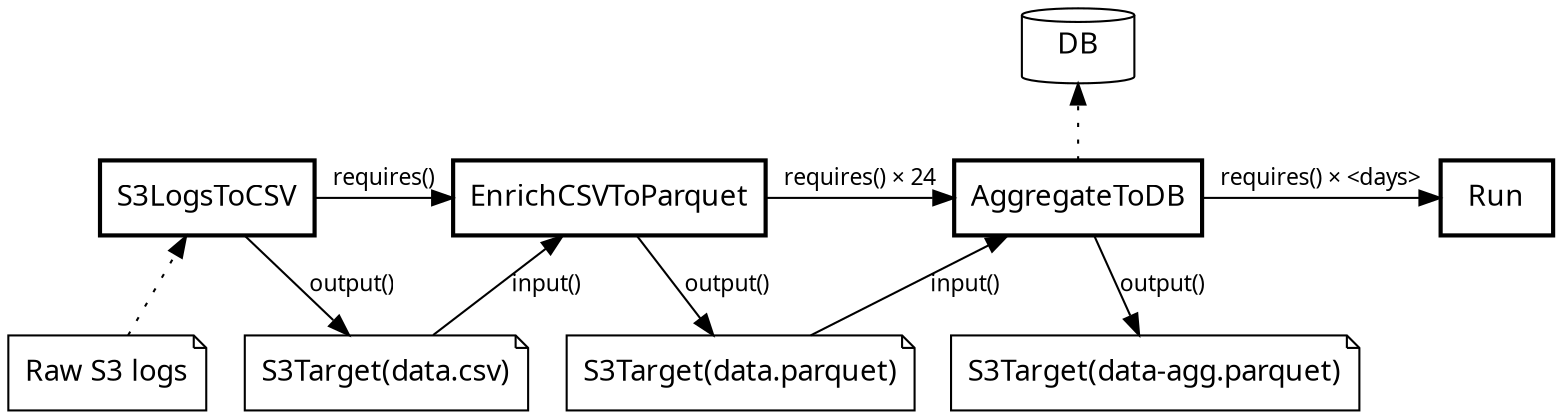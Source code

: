 digraph G {
  node [ fontname = "Cantarell" ];
  edge [ fontname = "Cantarell"; fontsize = 11 ];

  S3LogsToCSV [
    label = "S3LogsToCSV";
    style = bold;
    shape = rect;
  ];
  S3LogsToCSV_in [
    label = "Raw S3 logs";
    shape = note;
  ];
  S3LogsToCSV_out [
    label = "S3Target(data.csv)";
    shape = note;
  ];

  EnrichCSVToParquet [
    label = "EnrichCSVToParquet";
    style = bold;
    shape = rect;
  ];
  EnrichCSVToParquet_out [
    label = "S3Target(data.parquet)";
    shape = note;
  ];

  AggregateToDB [
    label = "AggregateToDB";
    style = bold;
    shape = rect;
  ];
  AggregateToDB_out_1 [
    label = "S3Target(data-agg.parquet)";
    shape = note;
  ];
  AggregateToDB_out_2 [
    label = "DB";
    shape = cylinder;
  ];

  Run [
    label = "Run";
    style = bold;
    shape = rect;
  ];

  S3LogsToCSV_in -> S3LogsToCSV [ style=dotted ];
  S3LogsToCSV -> S3LogsToCSV_out [ label = "output()" ];

  S3LogsToCSV -> EnrichCSVToParquet [ label = "requires()" ];
  S3LogsToCSV_out -> EnrichCSVToParquet [ label = "input()" ];
  EnrichCSVToParquet -> EnrichCSVToParquet_out [ label = "output()" ];

  EnrichCSVToParquet -> AggregateToDB [ label = "requires() × 24" ];
  EnrichCSVToParquet_out -> AggregateToDB [ label = "input()" ];
  AggregateToDB -> AggregateToDB_out_1 [ label = "output()" ];
  AggregateToDB -> AggregateToDB_out_2 [ style=dotted ];

  AggregateToDB -> Run [ label = "requires() × <days>"];

  {
    rank=min;
    AggregateToDB_out_2;
  }
  {
    rank=same;
    S3LogsToCSV; EnrichCSVToParquet; AggregateToDB; Run;
  }
  {
    rank=same;
    S3LogsToCSV_in; S3LogsToCSV_out; EnrichCSVToParquet_out; AggregateToDB_out_1;
  }
}
